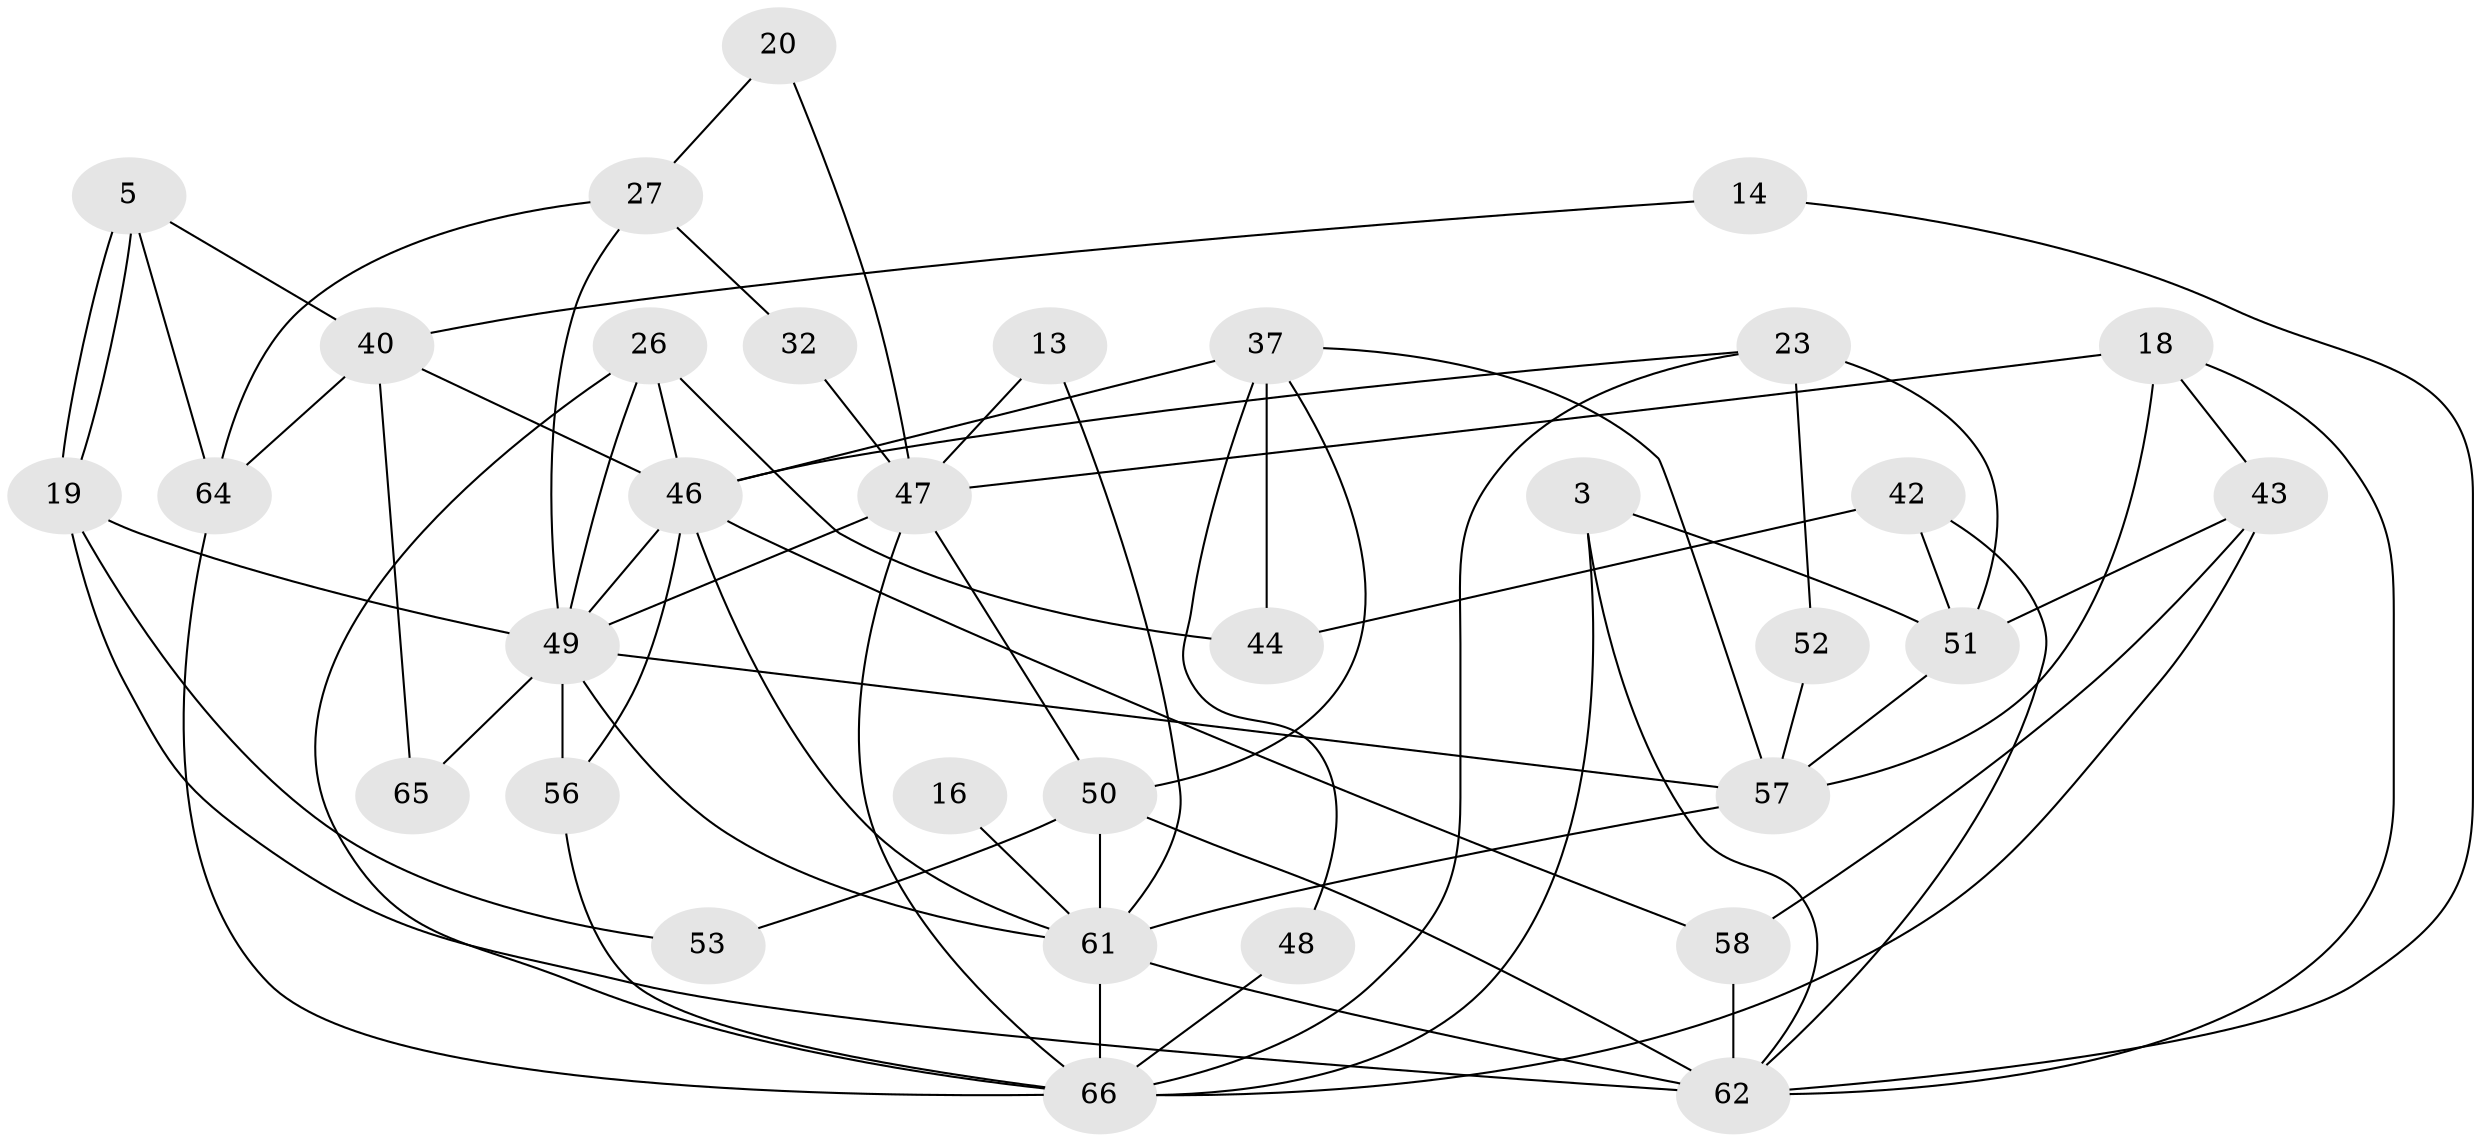 // original degree distribution, {5: 0.2878787878787879, 3: 0.18181818181818182, 4: 0.30303030303030304, 2: 0.16666666666666666, 9: 0.030303030303030304, 6: 0.015151515151515152, 7: 0.015151515151515152}
// Generated by graph-tools (version 1.1) at 2025/50/03/09/25 04:50:31]
// undirected, 33 vertices, 70 edges
graph export_dot {
graph [start="1"]
  node [color=gray90,style=filled];
  3;
  5;
  13;
  14;
  16;
  18 [super="+15"];
  19;
  20;
  23;
  26 [super="+21+25"];
  27;
  32;
  37;
  40 [super="+7"];
  42;
  43 [super="+4"];
  44;
  46 [super="+36+41"];
  47 [super="+24+31+38"];
  48;
  49 [super="+12"];
  50 [super="+22"];
  51 [super="+29+30"];
  52;
  53;
  56 [super="+55"];
  57 [super="+54"];
  58 [super="+33"];
  61 [super="+45+60"];
  62 [super="+35+59"];
  64;
  65;
  66 [super="+10+63+17+34"];
  3 -- 51 [weight=2];
  3 -- 66;
  3 -- 62;
  5 -- 40;
  5 -- 19;
  5 -- 19;
  5 -- 64;
  13 -- 47;
  13 -- 61;
  14 -- 62;
  14 -- 40;
  16 -- 61 [weight=2];
  18 -- 57 [weight=2];
  18 -- 47 [weight=2];
  18 -- 62;
  18 -- 43;
  19 -- 53;
  19 -- 62;
  19 -- 49;
  20 -- 27;
  20 -- 47;
  23 -- 46;
  23 -- 52;
  23 -- 51 [weight=2];
  23 -- 66;
  26 -- 66;
  26 -- 44 [weight=2];
  26 -- 49 [weight=2];
  26 -- 46 [weight=2];
  27 -- 64;
  27 -- 32;
  27 -- 49;
  32 -- 47;
  37 -- 44;
  37 -- 48;
  37 -- 50;
  37 -- 57;
  37 -- 46;
  40 -- 65;
  40 -- 46 [weight=2];
  40 -- 64;
  42 -- 44;
  42 -- 51 [weight=2];
  42 -- 62 [weight=2];
  43 -- 58 [weight=2];
  43 -- 51 [weight=2];
  43 -- 66 [weight=2];
  46 -- 49;
  46 -- 61;
  46 -- 58;
  46 -- 56;
  47 -- 50 [weight=3];
  47 -- 49 [weight=2];
  47 -- 66 [weight=3];
  48 -- 66;
  49 -- 57 [weight=2];
  49 -- 65;
  49 -- 56;
  49 -- 61;
  50 -- 61 [weight=3];
  50 -- 62 [weight=3];
  50 -- 53;
  51 -- 57;
  52 -- 57;
  56 -- 66;
  57 -- 61;
  58 -- 62 [weight=3];
  61 -- 66 [weight=2];
  61 -- 62;
  64 -- 66;
}
